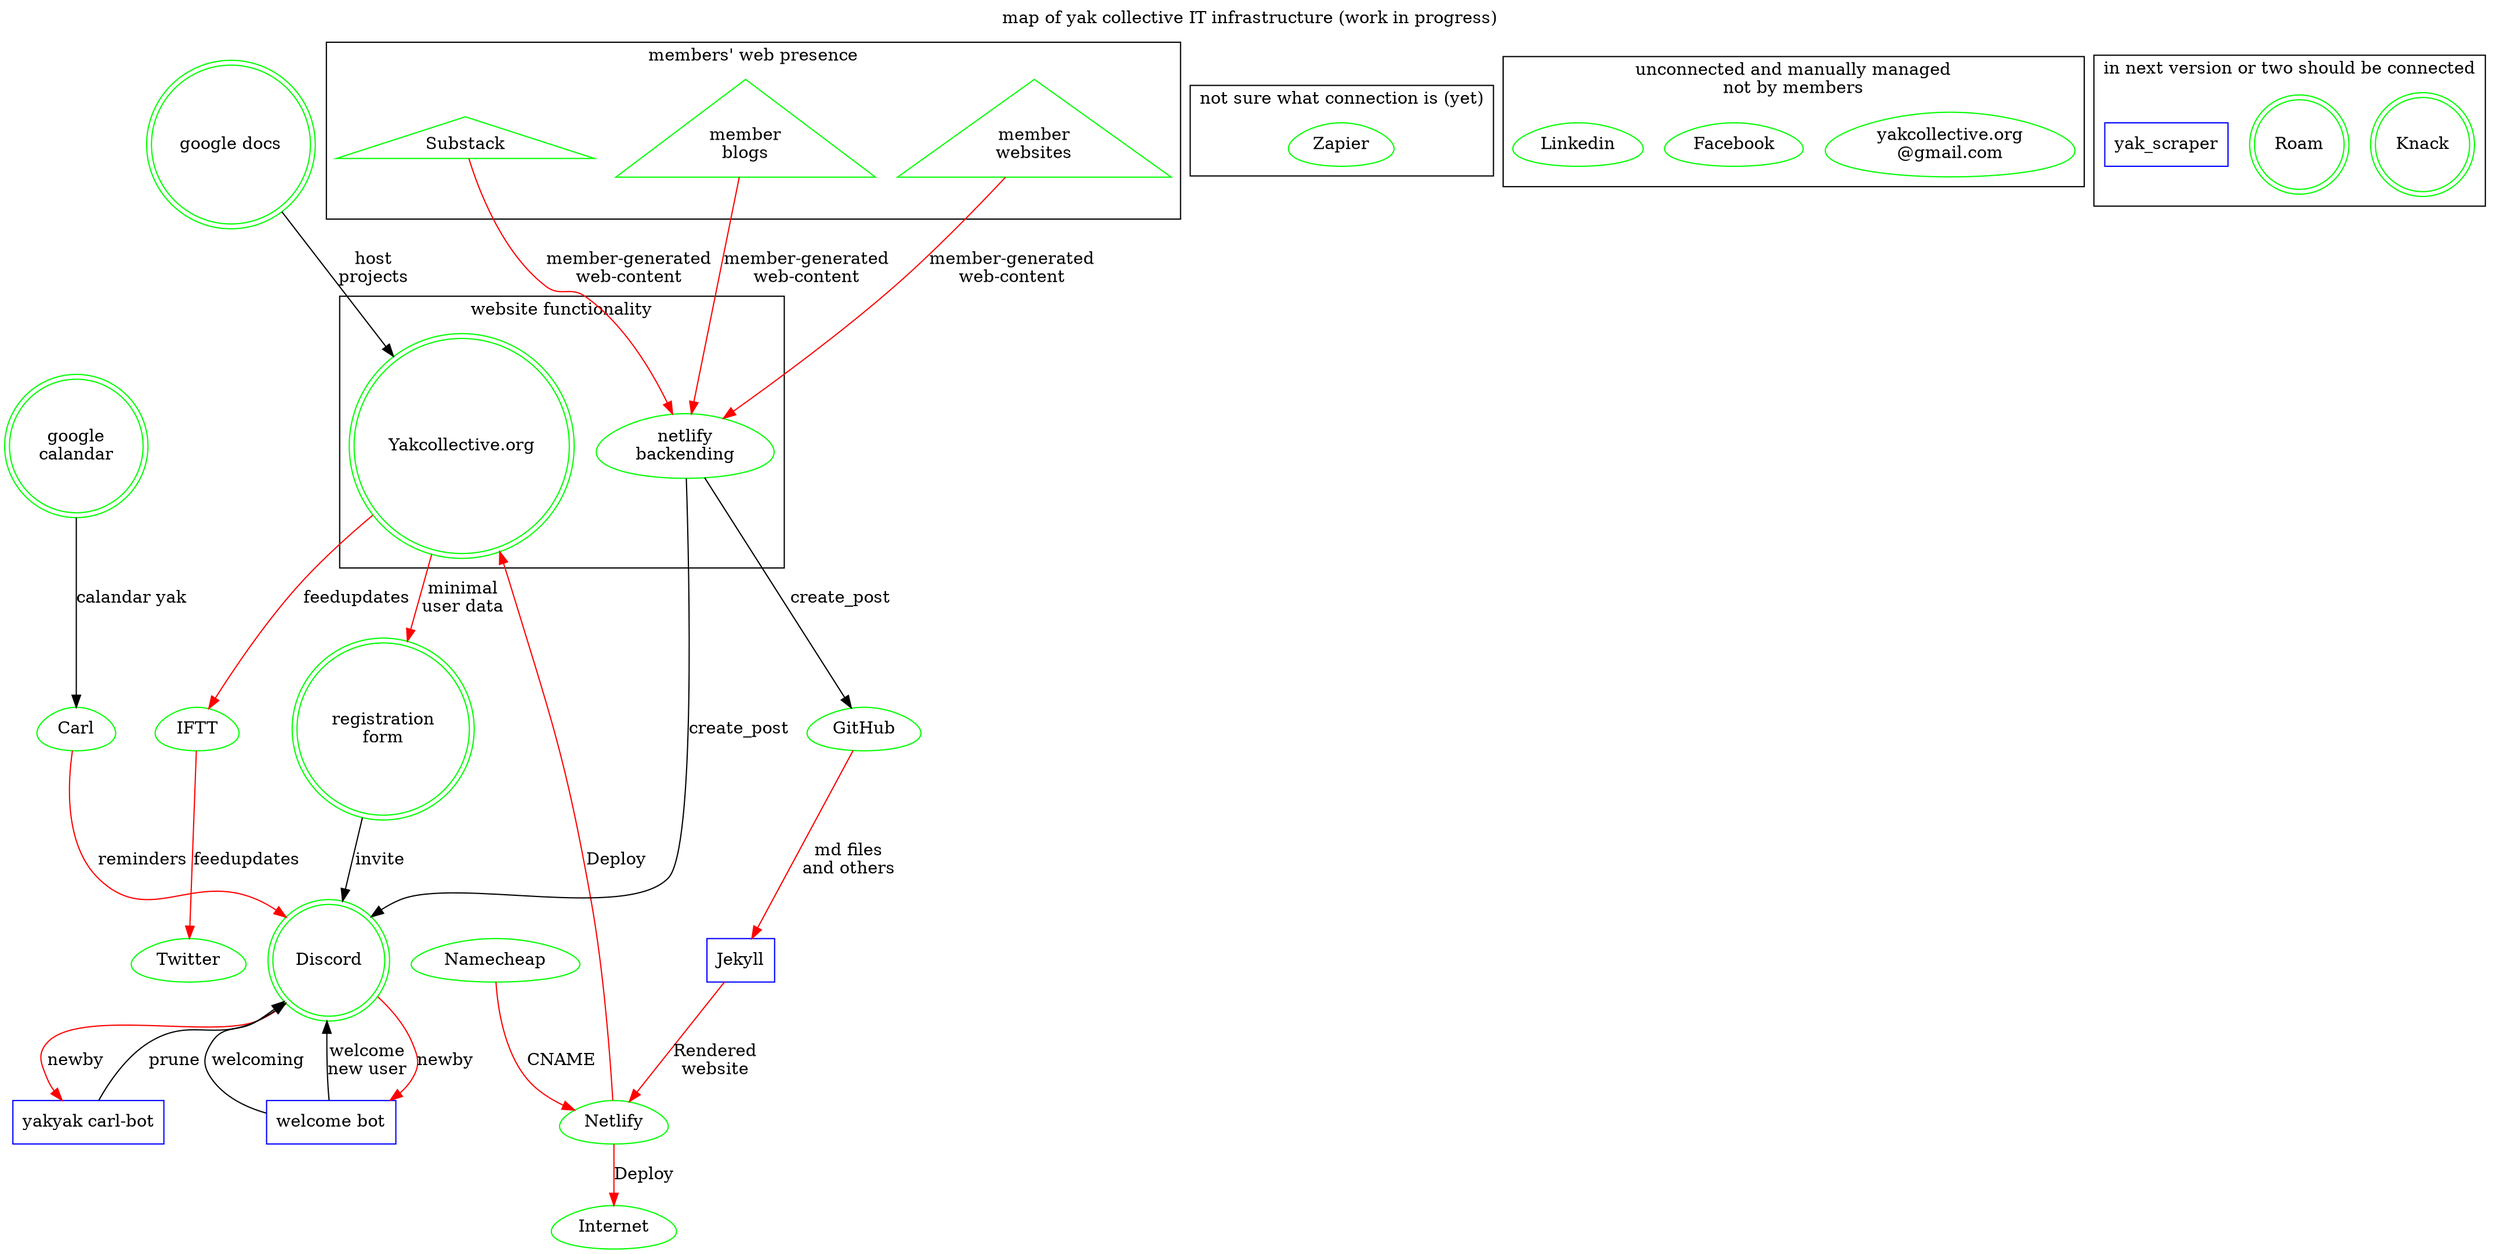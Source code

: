 #a dot file which includes all our IT infrastructure
#unlike standard dot, we have some macros here
# [URL="https://github.com/tilnow/tilnow.github.io/edit/master/md/XXX.md"]% means there is a file XXX.md with explanation. all items AND links should have one, so please create
# some keywords in uppercase, like [shape=rectangle][color=blue], [color=red], [shape=egg][color=green] are defined in replacings.sed and contain formatting instructions
# all other dot thingees apply
# rendering is using plain dot

digraph G {
labelloc="t";
label="map of yak collective IT infrastructure (work in progress)";

#components


calandar [shape=doublecircle][color=green][label="google\ncalandar"][URL="https://github.com/tilnow/tilnow.github.io/edit/master/md/calandar.md"];
docs [shape=doublecircle][color=green][label="google docs"][URL="https://github.com/tilnow/tilnow.github.io/edit/master/md/docs.md"];
forms [shape=doublecircle][color=green][label="registration\nform"][URL="https://github.com/tilnow/tilnow.github.io/edit/master/md/forms.md"];
ifttt [shape=egg][color=green][label="IFTT"][URL="https://github.com/tilnow/tilnow.github.io/edit/master/md/ifttt.md"];
dns [shape=egg][color=green][label="Namecheap"][URL="https://github.com/tilnow/tilnow.github.io/edit/master/md/dns.md"];
github [shape=egg][color=green][label="GitHub"][URL="https://github.com/tilnow/tilnow.github.io/edit/master/md/github.md"];
netlify [shape=egg][color=green][label="Netlify"][URL="https://github.com/tilnow/tilnow.github.io/edit/master/md/netlify.md"];
jekyll [shape=rectangle][color=blue][label="Jekyll"][URL="https://github.com/tilnow/tilnow.github.io/edit/master/md/jekyll.md"];
internet [shape=egg][color=green][label="Internet"][URL="https://github.com/tilnow/tilnow.github.io/edit/master/md/internet.md"];
carl [shape=egg][color=green][label="Carl"][URL="https://github.com/tilnow/tilnow.github.io/edit/master/md/carl.md"];

discord [shape=doublecircle][color=green][label="Discord"][URL="https://github.com/tilnow/tilnow.github.io/edit/master/md/discord.md"];
twitter [shape=egg][color=green][label="Twitter"][URL="https://github.com/tilnow/tilnow.github.io/edit/master/md/twitter.md"];

welcomer [shape=rectangle][color=blue][label="welcome bot"][URL="https://github.com/tilnow/tilnow.github.io/edit/master/md/welcomer.md"]
yakyak [shape=rectangle][color=blue][label="yakyak carl-bot"][URL="https://github.com/tilnow/tilnow.github.io/edit/master/md/yakyak.md"]

#the website
subgraph cluster_4 {
  labelloc="t";
  label="website functionality";
  website [shape=doublecircle][color=green][label="Yakcollective.org"][URL="https://github.com/tilnow/tilnow.github.io/edit/master/md/website.md"];
  netlifyrt [shape=egg][color=green][label="netlify\nbackending"][URL="https://github.com/tilnow/tilnow.github.io/edit/master/md/netlifyrt.md"]; 

}

#things i do not know how to connect 
subgraph cluster_0 {
  labelloc="t";
  label="not sure what connection is (yet)";

  zapier [shape=egg][color=green][label="Zapier"][URL="https://github.com/tilnow/tilnow.github.io/edit/master/md/zapier.md"];

}

#things not connected by IT with rest of infrastructure and managed seperatly and not used by members
subgraph cluster_1 {
  labelloc="t";
  label="unconnected and manually managed\nnot by members";

  gmail [shape=egg][color=green][label="yakcollective.org\n@gmail.com"][URL="https://github.com/tilnow/tilnow.github.io/edit/master/md/gmail.md"];
  facebook [shape=egg][color=green][label="Facebook"][URL="https://github.com/tilnow/tilnow.github.io/edit/master/md/facebook.md"];
  linkedin [shape=egg][color=green][label="Linkedin"][URL="https://github.com/tilnow/tilnow.github.io/edit/master/md/linkedin.md"];
}

#things in process of connection with rest of infrastructure 
subgraph cluster_2 {
  labelloc="t";
  label="in next version or two should be connected";

  knack [shape=doublecircle][color=green][label="Knack"][URL="https://github.com/tilnow/tilnow.github.io/edit/master/md/knack.md"];
  roam [shape=doublecircle][color=green][label="Roam"][URL="https://github.com/tilnow/tilnow.github.io/edit/master/md/roam.md"];
  yak_scraper [shape=rectangle][color=blue][label="yak_scraper"][URL="https://github.com/tilnow/tilnow.github.io/edit/master/md/yak_scraper.md"]

}

#things that represent user generated data on web 
subgraph cluster_3 {
  labelloc="t";
  label="members' web presence";

  substack [shape=triangle][color=green][label="Substack"][URL="https://github.com/tilnow/tilnow.github.io/edit/master/md/substack.md"];
  blogs [shape=triangle][color=green][label="member\nblogs"][URL="https://github.com/tilnow/tilnow.github.io/edit/master/md/blogs.md"];
  websites [shape=triangle][color=green][label="member\nwebsites"][URL="https://github.com/tilnow/tilnow.github.io/edit/master/md/websites.md"];

}

#links
website->ifttt->twitter [color=red][label="feedupdates"][URL="https://github.com/tilnow/tilnow.github.io/edit/master/md/feedupdates.md"];
{substack, blogs,websites}->netlifyrt [color=red][label="member-generated\nweb-content"][URL="https://github.com/tilnow/tilnow.github.io/edit/master/md/usercont.md"];
netlifyrt->{github,discord} [color=black][label="create_post"][URL="https://github.com/tilnow/tilnow.github.io/edit/master/md/create_post.md"];
dns->netlify [color=red][label="CNAME"][URL="https://github.com/tilnow/tilnow.github.io/edit/master/md/cname.md"];
website->forms [color=red][label="minimal\nuser data"][URL="https://github.com/tilnow/tilnow.github.io/edit/master/md/newuserdata.md"];
forms->discord [color=black][label="invite"][URL="https://github.com/tilnow/tilnow.github.io/edit/master/md/invite.md"];
discord->welcomer [color=red][label="newby"][URL="https://github.com/tilnow/tilnow.github.io/edit/master/md/newby.md"];
welcomer->discord [color=black][label="welcoming"][URL="https://github.com/tilnow/tilnow.github.io/edit/master/md/welcoming.md"];
discord->yakyak [color=red][label="newby"][URL="https://github.com/tilnow/tilnow.github.io/edit/master/md/newby.md"];
yakyak->discord [color=black][label="prune"][URL="https://github.com/tilnow/tilnow.github.io/edit/master/md/prune.md"];

welcomer->discord [color=black][label="welcome\nnew user"][URL="https://github.com/tilnow/tilnow.github.io/edit/master/md/welcoming.md"]
docs->website [color=black][label="host\nprojects"][URL="https://github.com/tilnow/tilnow.github.io/edit/master/md/hostproj.md"]; 
calandar->carl [color=black][label="calandar yak"][URL="https://github.com/tilnow/tilnow.github.io/edit/master/md/calbot.md"];
carl->discord [color=red][label="reminders"][URL="https://github.com/tilnow/tilnow.github.io/edit/master/md/reminders.md"];
github->jekyll [color=red][label="md files\nand others"][URL="https://github.com/tilnow/tilnow.github.io/edit/master/md/mdfiles.md"];
jekyll->netlify [color=red] [label="Rendered\nwebsite"][URL="https://github.com/tilnow/tilnow.github.io/edit/master/md/rendered website.md"];
netlify->{internet,website} [color=red][label="Deploy"][URL="https://github.com/tilnow/tilnow.github.io/edit/master/md/deploy.md"];
}
